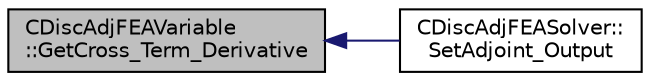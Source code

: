 digraph "CDiscAdjFEAVariable::GetCross_Term_Derivative"
{
  edge [fontname="Helvetica",fontsize="10",labelfontname="Helvetica",labelfontsize="10"];
  node [fontname="Helvetica",fontsize="10",shape=record];
  rankdir="LR";
  Node12 [label="CDiscAdjFEAVariable\l::GetCross_Term_Derivative",height=0.2,width=0.4,color="black", fillcolor="grey75", style="filled", fontcolor="black"];
  Node12 -> Node13 [dir="back",color="midnightblue",fontsize="10",style="solid",fontname="Helvetica"];
  Node13 [label="CDiscAdjFEASolver::\lSetAdjoint_Output",height=0.2,width=0.4,color="black", fillcolor="white", style="filled",URL="$class_c_disc_adj_f_e_a_solver.html#a710f0a70ba6015d1e19504532652cc87",tooltip="Sets the adjoint values of the output of the flow (+turb.) iteration before evaluation of the tape..."];
}
